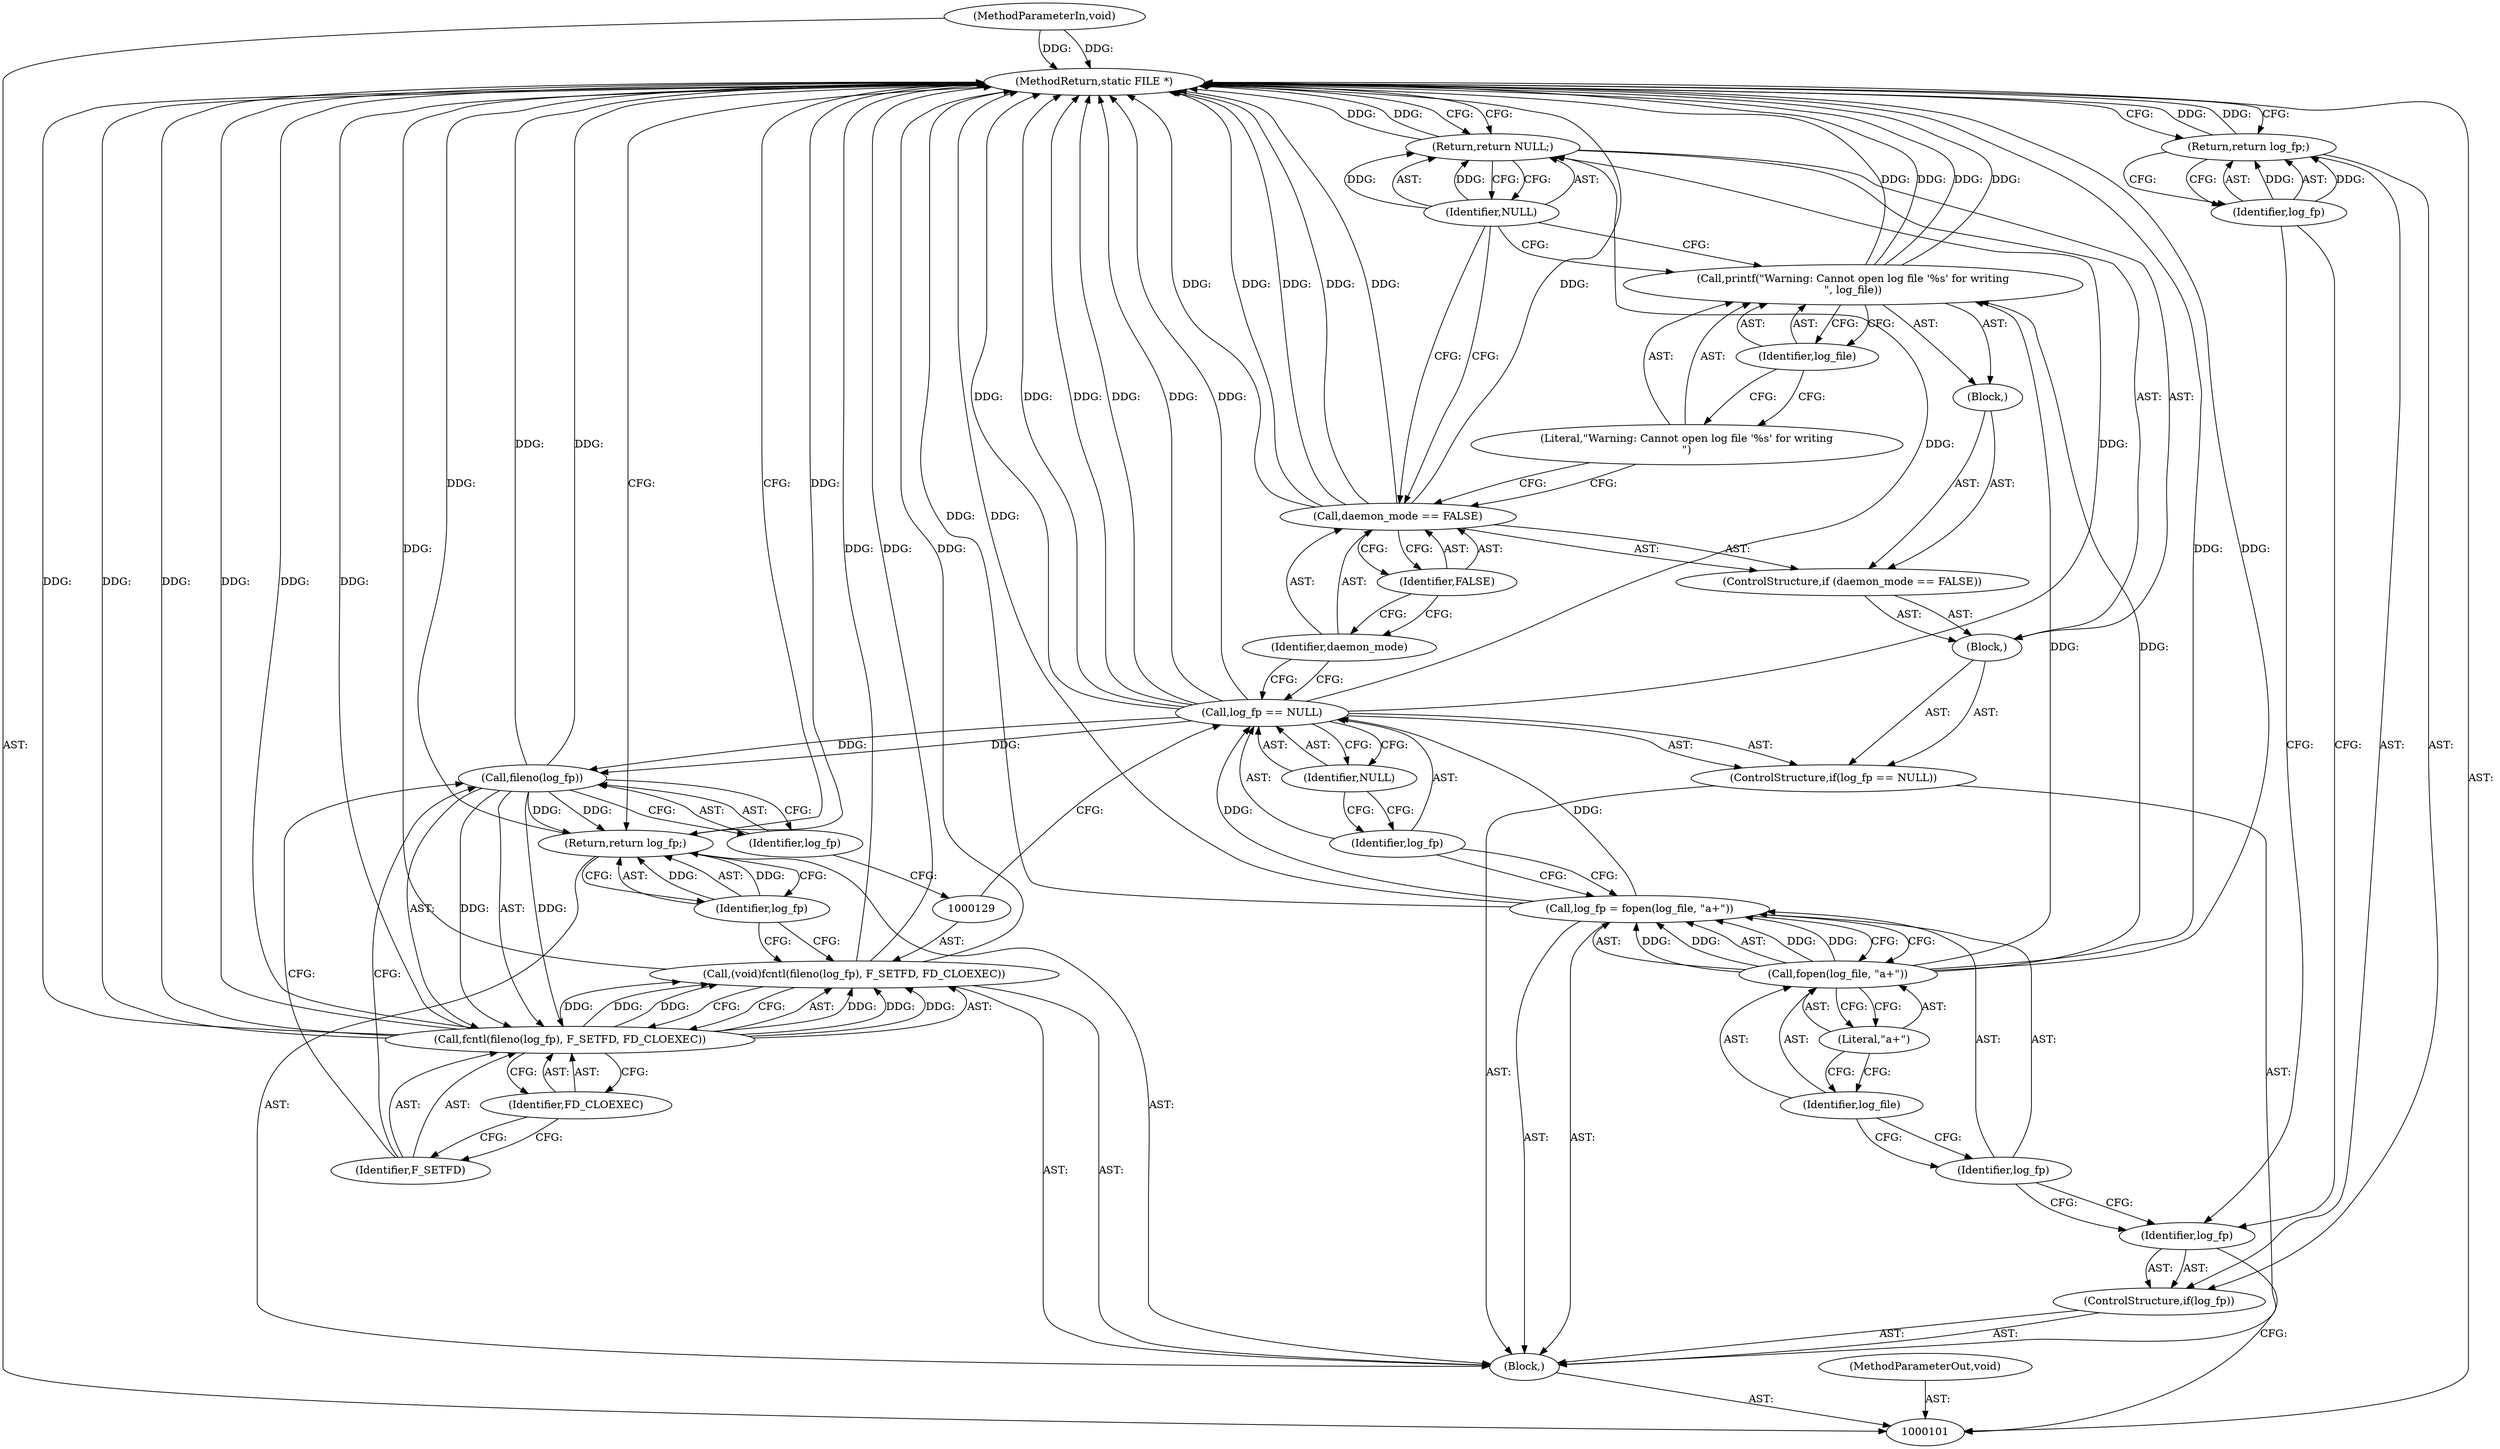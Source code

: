 digraph "1_nagioscore_c29557dec91eba2306f5fb11b8da4474ba63f8c4_0" {
"1000137" [label="(MethodReturn,static FILE *)"];
"1000102" [label="(MethodParameterIn,void)"];
"1000178" [label="(MethodParameterOut,void)"];
"1000127" [label="(Identifier,NULL)"];
"1000126" [label="(Return,return NULL;)"];
"1000131" [label="(Call,fileno(log_fp))"];
"1000128" [label="(Call,(void)fcntl(fileno(log_fp), F_SETFD, FD_CLOEXEC))"];
"1000132" [label="(Identifier,log_fp)"];
"1000133" [label="(Identifier,F_SETFD)"];
"1000134" [label="(Identifier,FD_CLOEXEC)"];
"1000130" [label="(Call,fcntl(fileno(log_fp), F_SETFD, FD_CLOEXEC))"];
"1000135" [label="(Return,return log_fp;)"];
"1000136" [label="(Identifier,log_fp)"];
"1000103" [label="(Block,)"];
"1000104" [label="(ControlStructure,if(log_fp))"];
"1000105" [label="(Identifier,log_fp)"];
"1000107" [label="(Identifier,log_fp)"];
"1000106" [label="(Return,return log_fp;)"];
"1000108" [label="(Call,log_fp = fopen(log_file, \"a+\"))"];
"1000109" [label="(Identifier,log_fp)"];
"1000110" [label="(Call,fopen(log_file, \"a+\"))"];
"1000111" [label="(Identifier,log_file)"];
"1000112" [label="(Literal,\"a+\")"];
"1000116" [label="(Identifier,NULL)"];
"1000113" [label="(ControlStructure,if(log_fp == NULL))"];
"1000117" [label="(Block,)"];
"1000114" [label="(Call,log_fp == NULL)"];
"1000115" [label="(Identifier,log_fp)"];
"1000118" [label="(ControlStructure,if (daemon_mode == FALSE))"];
"1000121" [label="(Identifier,FALSE)"];
"1000122" [label="(Block,)"];
"1000119" [label="(Call,daemon_mode == FALSE)"];
"1000120" [label="(Identifier,daemon_mode)"];
"1000124" [label="(Literal,\"Warning: Cannot open log file '%s' for writing\n\")"];
"1000123" [label="(Call,printf(\"Warning: Cannot open log file '%s' for writing\n\", log_file))"];
"1000125" [label="(Identifier,log_file)"];
"1000137" -> "1000101"  [label="AST: "];
"1000137" -> "1000106"  [label="CFG: "];
"1000137" -> "1000126"  [label="CFG: "];
"1000137" -> "1000135"  [label="CFG: "];
"1000106" -> "1000137"  [label="DDG: "];
"1000135" -> "1000137"  [label="DDG: "];
"1000126" -> "1000137"  [label="DDG: "];
"1000128" -> "1000137"  [label="DDG: "];
"1000128" -> "1000137"  [label="DDG: "];
"1000123" -> "1000137"  [label="DDG: "];
"1000123" -> "1000137"  [label="DDG: "];
"1000114" -> "1000137"  [label="DDG: "];
"1000114" -> "1000137"  [label="DDG: "];
"1000114" -> "1000137"  [label="DDG: "];
"1000130" -> "1000137"  [label="DDG: "];
"1000130" -> "1000137"  [label="DDG: "];
"1000130" -> "1000137"  [label="DDG: "];
"1000119" -> "1000137"  [label="DDG: "];
"1000119" -> "1000137"  [label="DDG: "];
"1000119" -> "1000137"  [label="DDG: "];
"1000131" -> "1000137"  [label="DDG: "];
"1000102" -> "1000137"  [label="DDG: "];
"1000108" -> "1000137"  [label="DDG: "];
"1000110" -> "1000137"  [label="DDG: "];
"1000102" -> "1000101"  [label="AST: "];
"1000102" -> "1000137"  [label="DDG: "];
"1000178" -> "1000101"  [label="AST: "];
"1000127" -> "1000126"  [label="AST: "];
"1000127" -> "1000123"  [label="CFG: "];
"1000127" -> "1000119"  [label="CFG: "];
"1000126" -> "1000127"  [label="CFG: "];
"1000127" -> "1000126"  [label="DDG: "];
"1000126" -> "1000117"  [label="AST: "];
"1000126" -> "1000127"  [label="CFG: "];
"1000127" -> "1000126"  [label="AST: "];
"1000137" -> "1000126"  [label="CFG: "];
"1000126" -> "1000137"  [label="DDG: "];
"1000127" -> "1000126"  [label="DDG: "];
"1000114" -> "1000126"  [label="DDG: "];
"1000131" -> "1000130"  [label="AST: "];
"1000131" -> "1000132"  [label="CFG: "];
"1000132" -> "1000131"  [label="AST: "];
"1000133" -> "1000131"  [label="CFG: "];
"1000131" -> "1000137"  [label="DDG: "];
"1000131" -> "1000130"  [label="DDG: "];
"1000114" -> "1000131"  [label="DDG: "];
"1000131" -> "1000135"  [label="DDG: "];
"1000128" -> "1000103"  [label="AST: "];
"1000128" -> "1000130"  [label="CFG: "];
"1000129" -> "1000128"  [label="AST: "];
"1000130" -> "1000128"  [label="AST: "];
"1000136" -> "1000128"  [label="CFG: "];
"1000128" -> "1000137"  [label="DDG: "];
"1000128" -> "1000137"  [label="DDG: "];
"1000130" -> "1000128"  [label="DDG: "];
"1000130" -> "1000128"  [label="DDG: "];
"1000130" -> "1000128"  [label="DDG: "];
"1000132" -> "1000131"  [label="AST: "];
"1000132" -> "1000129"  [label="CFG: "];
"1000131" -> "1000132"  [label="CFG: "];
"1000133" -> "1000130"  [label="AST: "];
"1000133" -> "1000131"  [label="CFG: "];
"1000134" -> "1000133"  [label="CFG: "];
"1000134" -> "1000130"  [label="AST: "];
"1000134" -> "1000133"  [label="CFG: "];
"1000130" -> "1000134"  [label="CFG: "];
"1000130" -> "1000128"  [label="AST: "];
"1000130" -> "1000134"  [label="CFG: "];
"1000131" -> "1000130"  [label="AST: "];
"1000133" -> "1000130"  [label="AST: "];
"1000134" -> "1000130"  [label="AST: "];
"1000128" -> "1000130"  [label="CFG: "];
"1000130" -> "1000137"  [label="DDG: "];
"1000130" -> "1000137"  [label="DDG: "];
"1000130" -> "1000137"  [label="DDG: "];
"1000130" -> "1000128"  [label="DDG: "];
"1000130" -> "1000128"  [label="DDG: "];
"1000130" -> "1000128"  [label="DDG: "];
"1000131" -> "1000130"  [label="DDG: "];
"1000135" -> "1000103"  [label="AST: "];
"1000135" -> "1000136"  [label="CFG: "];
"1000136" -> "1000135"  [label="AST: "];
"1000137" -> "1000135"  [label="CFG: "];
"1000135" -> "1000137"  [label="DDG: "];
"1000136" -> "1000135"  [label="DDG: "];
"1000131" -> "1000135"  [label="DDG: "];
"1000136" -> "1000135"  [label="AST: "];
"1000136" -> "1000128"  [label="CFG: "];
"1000135" -> "1000136"  [label="CFG: "];
"1000136" -> "1000135"  [label="DDG: "];
"1000103" -> "1000101"  [label="AST: "];
"1000104" -> "1000103"  [label="AST: "];
"1000108" -> "1000103"  [label="AST: "];
"1000113" -> "1000103"  [label="AST: "];
"1000128" -> "1000103"  [label="AST: "];
"1000135" -> "1000103"  [label="AST: "];
"1000104" -> "1000103"  [label="AST: "];
"1000105" -> "1000104"  [label="AST: "];
"1000106" -> "1000104"  [label="AST: "];
"1000105" -> "1000104"  [label="AST: "];
"1000105" -> "1000101"  [label="CFG: "];
"1000107" -> "1000105"  [label="CFG: "];
"1000109" -> "1000105"  [label="CFG: "];
"1000107" -> "1000106"  [label="AST: "];
"1000107" -> "1000105"  [label="CFG: "];
"1000106" -> "1000107"  [label="CFG: "];
"1000107" -> "1000106"  [label="DDG: "];
"1000106" -> "1000104"  [label="AST: "];
"1000106" -> "1000107"  [label="CFG: "];
"1000107" -> "1000106"  [label="AST: "];
"1000137" -> "1000106"  [label="CFG: "];
"1000106" -> "1000137"  [label="DDG: "];
"1000107" -> "1000106"  [label="DDG: "];
"1000108" -> "1000103"  [label="AST: "];
"1000108" -> "1000110"  [label="CFG: "];
"1000109" -> "1000108"  [label="AST: "];
"1000110" -> "1000108"  [label="AST: "];
"1000115" -> "1000108"  [label="CFG: "];
"1000108" -> "1000137"  [label="DDG: "];
"1000110" -> "1000108"  [label="DDG: "];
"1000110" -> "1000108"  [label="DDG: "];
"1000108" -> "1000114"  [label="DDG: "];
"1000109" -> "1000108"  [label="AST: "];
"1000109" -> "1000105"  [label="CFG: "];
"1000111" -> "1000109"  [label="CFG: "];
"1000110" -> "1000108"  [label="AST: "];
"1000110" -> "1000112"  [label="CFG: "];
"1000111" -> "1000110"  [label="AST: "];
"1000112" -> "1000110"  [label="AST: "];
"1000108" -> "1000110"  [label="CFG: "];
"1000110" -> "1000137"  [label="DDG: "];
"1000110" -> "1000108"  [label="DDG: "];
"1000110" -> "1000108"  [label="DDG: "];
"1000110" -> "1000123"  [label="DDG: "];
"1000111" -> "1000110"  [label="AST: "];
"1000111" -> "1000109"  [label="CFG: "];
"1000112" -> "1000111"  [label="CFG: "];
"1000112" -> "1000110"  [label="AST: "];
"1000112" -> "1000111"  [label="CFG: "];
"1000110" -> "1000112"  [label="CFG: "];
"1000116" -> "1000114"  [label="AST: "];
"1000116" -> "1000115"  [label="CFG: "];
"1000114" -> "1000116"  [label="CFG: "];
"1000113" -> "1000103"  [label="AST: "];
"1000114" -> "1000113"  [label="AST: "];
"1000117" -> "1000113"  [label="AST: "];
"1000117" -> "1000113"  [label="AST: "];
"1000118" -> "1000117"  [label="AST: "];
"1000126" -> "1000117"  [label="AST: "];
"1000114" -> "1000113"  [label="AST: "];
"1000114" -> "1000116"  [label="CFG: "];
"1000115" -> "1000114"  [label="AST: "];
"1000116" -> "1000114"  [label="AST: "];
"1000120" -> "1000114"  [label="CFG: "];
"1000129" -> "1000114"  [label="CFG: "];
"1000114" -> "1000137"  [label="DDG: "];
"1000114" -> "1000137"  [label="DDG: "];
"1000114" -> "1000137"  [label="DDG: "];
"1000108" -> "1000114"  [label="DDG: "];
"1000114" -> "1000126"  [label="DDG: "];
"1000114" -> "1000131"  [label="DDG: "];
"1000115" -> "1000114"  [label="AST: "];
"1000115" -> "1000108"  [label="CFG: "];
"1000116" -> "1000115"  [label="CFG: "];
"1000118" -> "1000117"  [label="AST: "];
"1000119" -> "1000118"  [label="AST: "];
"1000122" -> "1000118"  [label="AST: "];
"1000121" -> "1000119"  [label="AST: "];
"1000121" -> "1000120"  [label="CFG: "];
"1000119" -> "1000121"  [label="CFG: "];
"1000122" -> "1000118"  [label="AST: "];
"1000123" -> "1000122"  [label="AST: "];
"1000119" -> "1000118"  [label="AST: "];
"1000119" -> "1000121"  [label="CFG: "];
"1000120" -> "1000119"  [label="AST: "];
"1000121" -> "1000119"  [label="AST: "];
"1000124" -> "1000119"  [label="CFG: "];
"1000127" -> "1000119"  [label="CFG: "];
"1000119" -> "1000137"  [label="DDG: "];
"1000119" -> "1000137"  [label="DDG: "];
"1000119" -> "1000137"  [label="DDG: "];
"1000120" -> "1000119"  [label="AST: "];
"1000120" -> "1000114"  [label="CFG: "];
"1000121" -> "1000120"  [label="CFG: "];
"1000124" -> "1000123"  [label="AST: "];
"1000124" -> "1000119"  [label="CFG: "];
"1000125" -> "1000124"  [label="CFG: "];
"1000123" -> "1000122"  [label="AST: "];
"1000123" -> "1000125"  [label="CFG: "];
"1000124" -> "1000123"  [label="AST: "];
"1000125" -> "1000123"  [label="AST: "];
"1000127" -> "1000123"  [label="CFG: "];
"1000123" -> "1000137"  [label="DDG: "];
"1000123" -> "1000137"  [label="DDG: "];
"1000110" -> "1000123"  [label="DDG: "];
"1000125" -> "1000123"  [label="AST: "];
"1000125" -> "1000124"  [label="CFG: "];
"1000123" -> "1000125"  [label="CFG: "];
}
